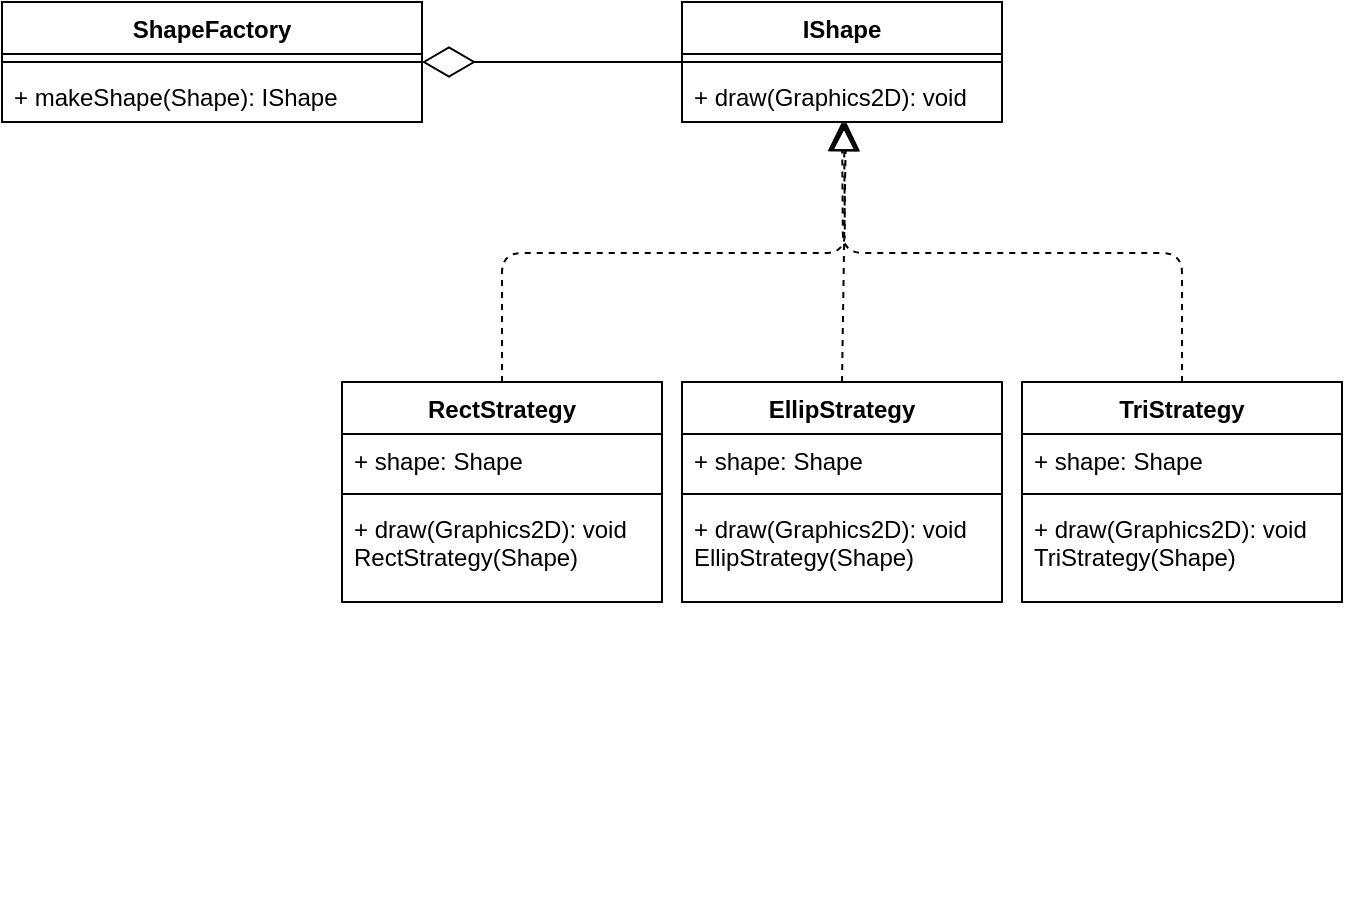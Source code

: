 <mxfile version="13.6.10" type="github">
  <diagram id="8zaRXC0RMIAGMKoZq9Ca" name="Page-1">
    <mxGraphModel dx="1556" dy="803" grid="1" gridSize="10" guides="1" tooltips="1" connect="1" arrows="1" fold="1" page="1" pageScale="1" pageWidth="850" pageHeight="1100" math="0" shadow="0">
      <root>
        <mxCell id="0" />
        <mxCell id="1" parent="0" />
        <mxCell id="RW1JWZridw2d_8zNgihP-13" value="RectStrategy" style="swimlane;fontStyle=1;align=center;verticalAlign=top;childLayout=stackLayout;horizontal=1;startSize=26;horizontalStack=0;resizeParent=1;resizeParentMax=0;resizeLast=0;collapsible=1;marginBottom=0;" vertex="1" parent="1">
          <mxGeometry x="130" y="340" width="160" height="110" as="geometry" />
        </mxCell>
        <mxCell id="RW1JWZridw2d_8zNgihP-14" value="+ shape: Shape" style="text;strokeColor=none;fillColor=none;align=left;verticalAlign=top;spacingLeft=4;spacingRight=4;overflow=hidden;rotatable=0;points=[[0,0.5],[1,0.5]];portConstraint=eastwest;" vertex="1" parent="RW1JWZridw2d_8zNgihP-13">
          <mxGeometry y="26" width="160" height="26" as="geometry" />
        </mxCell>
        <mxCell id="RW1JWZridw2d_8zNgihP-15" value="" style="line;strokeWidth=1;fillColor=none;align=left;verticalAlign=middle;spacingTop=-1;spacingLeft=3;spacingRight=3;rotatable=0;labelPosition=right;points=[];portConstraint=eastwest;" vertex="1" parent="RW1JWZridw2d_8zNgihP-13">
          <mxGeometry y="52" width="160" height="8" as="geometry" />
        </mxCell>
        <mxCell id="RW1JWZridw2d_8zNgihP-16" value="+ draw(Graphics2D): void&#xa;RectStrategy(Shape)" style="text;strokeColor=none;fillColor=none;align=left;verticalAlign=top;spacingLeft=4;spacingRight=4;overflow=hidden;rotatable=0;points=[[0,0.5],[1,0.5]];portConstraint=eastwest;" vertex="1" parent="RW1JWZridw2d_8zNgihP-13">
          <mxGeometry y="60" width="160" height="50" as="geometry" />
        </mxCell>
        <mxCell id="RW1JWZridw2d_8zNgihP-9" value="EllipStrategy" style="swimlane;fontStyle=1;align=center;verticalAlign=top;childLayout=stackLayout;horizontal=1;startSize=26;horizontalStack=0;resizeParent=1;resizeParentMax=0;resizeLast=0;collapsible=1;marginBottom=0;" vertex="1" parent="1">
          <mxGeometry x="300" y="340" width="160" height="110" as="geometry" />
        </mxCell>
        <mxCell id="RW1JWZridw2d_8zNgihP-10" value="+ shape: Shape" style="text;strokeColor=none;fillColor=none;align=left;verticalAlign=top;spacingLeft=4;spacingRight=4;overflow=hidden;rotatable=0;points=[[0,0.5],[1,0.5]];portConstraint=eastwest;" vertex="1" parent="RW1JWZridw2d_8zNgihP-9">
          <mxGeometry y="26" width="160" height="26" as="geometry" />
        </mxCell>
        <mxCell id="RW1JWZridw2d_8zNgihP-11" value="" style="line;strokeWidth=1;fillColor=none;align=left;verticalAlign=middle;spacingTop=-1;spacingLeft=3;spacingRight=3;rotatable=0;labelPosition=right;points=[];portConstraint=eastwest;" vertex="1" parent="RW1JWZridw2d_8zNgihP-9">
          <mxGeometry y="52" width="160" height="8" as="geometry" />
        </mxCell>
        <mxCell id="RW1JWZridw2d_8zNgihP-12" value="+ draw(Graphics2D): void&#xa;EllipStrategy(Shape)" style="text;strokeColor=none;fillColor=none;align=left;verticalAlign=top;spacingLeft=4;spacingRight=4;overflow=hidden;rotatable=0;points=[[0,0.5],[1,0.5]];portConstraint=eastwest;" vertex="1" parent="RW1JWZridw2d_8zNgihP-9">
          <mxGeometry y="60" width="160" height="50" as="geometry" />
        </mxCell>
        <mxCell id="RW1JWZridw2d_8zNgihP-17" value="TriStrategy" style="swimlane;fontStyle=1;align=center;verticalAlign=top;childLayout=stackLayout;horizontal=1;startSize=26;horizontalStack=0;resizeParent=1;resizeParentMax=0;resizeLast=0;collapsible=1;marginBottom=0;" vertex="1" parent="1">
          <mxGeometry x="470" y="340" width="160" height="110" as="geometry" />
        </mxCell>
        <mxCell id="RW1JWZridw2d_8zNgihP-18" value="+ shape: Shape" style="text;strokeColor=none;fillColor=none;align=left;verticalAlign=top;spacingLeft=4;spacingRight=4;overflow=hidden;rotatable=0;points=[[0,0.5],[1,0.5]];portConstraint=eastwest;" vertex="1" parent="RW1JWZridw2d_8zNgihP-17">
          <mxGeometry y="26" width="160" height="26" as="geometry" />
        </mxCell>
        <mxCell id="RW1JWZridw2d_8zNgihP-19" value="" style="line;strokeWidth=1;fillColor=none;align=left;verticalAlign=middle;spacingTop=-1;spacingLeft=3;spacingRight=3;rotatable=0;labelPosition=right;points=[];portConstraint=eastwest;" vertex="1" parent="RW1JWZridw2d_8zNgihP-17">
          <mxGeometry y="52" width="160" height="8" as="geometry" />
        </mxCell>
        <mxCell id="RW1JWZridw2d_8zNgihP-20" value="+ draw(Graphics2D): void&#xa;TriStrategy(Shape)" style="text;strokeColor=none;fillColor=none;align=left;verticalAlign=top;spacingLeft=4;spacingRight=4;overflow=hidden;rotatable=0;points=[[0,0.5],[1,0.5]];portConstraint=eastwest;" vertex="1" parent="RW1JWZridw2d_8zNgihP-17">
          <mxGeometry y="60" width="160" height="50" as="geometry" />
        </mxCell>
        <mxCell id="RW1JWZridw2d_8zNgihP-1" value="ShapeFactory" style="swimlane;fontStyle=1;align=center;verticalAlign=top;childLayout=stackLayout;horizontal=1;startSize=26;horizontalStack=0;resizeParent=1;resizeParentMax=0;resizeLast=0;collapsible=1;marginBottom=0;" vertex="1" parent="1">
          <mxGeometry x="-40" y="150" width="210" height="60" as="geometry" />
        </mxCell>
        <mxCell id="RW1JWZridw2d_8zNgihP-3" value="" style="line;strokeWidth=1;fillColor=none;align=left;verticalAlign=middle;spacingTop=-1;spacingLeft=3;spacingRight=3;rotatable=0;labelPosition=right;points=[];portConstraint=eastwest;" vertex="1" parent="RW1JWZridw2d_8zNgihP-1">
          <mxGeometry y="26" width="210" height="8" as="geometry" />
        </mxCell>
        <mxCell id="RW1JWZridw2d_8zNgihP-4" value="+ makeShape(Shape): IShape" style="text;strokeColor=none;fillColor=none;align=left;verticalAlign=top;spacingLeft=4;spacingRight=4;overflow=hidden;rotatable=0;points=[[0,0.5],[1,0.5]];portConstraint=eastwest;" vertex="1" parent="RW1JWZridw2d_8zNgihP-1">
          <mxGeometry y="34" width="210" height="26" as="geometry" />
        </mxCell>
        <mxCell id="RW1JWZridw2d_8zNgihP-5" value="IShape" style="swimlane;fontStyle=1;align=center;verticalAlign=top;childLayout=stackLayout;horizontal=1;startSize=26;horizontalStack=0;resizeParent=1;resizeParentMax=0;resizeLast=0;collapsible=1;marginBottom=0;" vertex="1" parent="1">
          <mxGeometry x="300" y="150" width="160" height="60" as="geometry" />
        </mxCell>
        <mxCell id="RW1JWZridw2d_8zNgihP-7" value="" style="line;strokeWidth=1;fillColor=none;align=left;verticalAlign=middle;spacingTop=-1;spacingLeft=3;spacingRight=3;rotatable=0;labelPosition=right;points=[];portConstraint=eastwest;" vertex="1" parent="RW1JWZridw2d_8zNgihP-5">
          <mxGeometry y="26" width="160" height="8" as="geometry" />
        </mxCell>
        <mxCell id="RW1JWZridw2d_8zNgihP-8" value="+ draw(Graphics2D): void" style="text;strokeColor=none;fillColor=none;align=left;verticalAlign=top;spacingLeft=4;spacingRight=4;overflow=hidden;rotatable=0;points=[[0,0.5],[1,0.5]];portConstraint=eastwest;" vertex="1" parent="RW1JWZridw2d_8zNgihP-5">
          <mxGeometry y="34" width="160" height="26" as="geometry" />
        </mxCell>
        <mxCell id="RW1JWZridw2d_8zNgihP-21" value="" style="endArrow=diamondThin;endFill=0;endSize=24;html=1;entryX=1;entryY=0.5;entryDx=0;entryDy=0;exitX=0;exitY=0.5;exitDx=0;exitDy=0;" edge="1" parent="1" source="RW1JWZridw2d_8zNgihP-5" target="RW1JWZridw2d_8zNgihP-1">
          <mxGeometry width="160" relative="1" as="geometry">
            <mxPoint x="240" y="270" as="sourcePoint" />
            <mxPoint x="400" y="270" as="targetPoint" />
          </mxGeometry>
        </mxCell>
        <mxCell id="RW1JWZridw2d_8zNgihP-24" value="" style="endArrow=block;dashed=1;endFill=0;endSize=12;html=1;labelBackgroundColor=none;fontColor=none;exitX=0.5;exitY=0;exitDx=0;exitDy=0;" edge="1" parent="1" source="RW1JWZridw2d_8zNgihP-9">
          <mxGeometry width="160" relative="1" as="geometry">
            <mxPoint x="270" y="310" as="sourcePoint" />
            <mxPoint x="382" y="210" as="targetPoint" />
          </mxGeometry>
        </mxCell>
        <mxCell id="RW1JWZridw2d_8zNgihP-25" value="" style="endArrow=block;dashed=1;endFill=0;endSize=12;html=1;labelBackgroundColor=none;fontColor=none;exitX=0.5;exitY=0;exitDx=0;exitDy=0;edgeStyle=orthogonalEdgeStyle;" edge="1" parent="1" source="RW1JWZridw2d_8zNgihP-13">
          <mxGeometry width="160" relative="1" as="geometry">
            <mxPoint x="379" y="340" as="sourcePoint" />
            <mxPoint x="381" y="210" as="targetPoint" />
          </mxGeometry>
        </mxCell>
        <mxCell id="RW1JWZridw2d_8zNgihP-26" value="" style="endArrow=block;dashed=1;endFill=0;endSize=12;html=1;labelBackgroundColor=none;fontColor=none;exitX=0.5;exitY=0;exitDx=0;exitDy=0;edgeStyle=orthogonalEdgeStyle;" edge="1" parent="1" source="RW1JWZridw2d_8zNgihP-17">
          <mxGeometry width="160" relative="1" as="geometry">
            <mxPoint x="254" y="330" as="sourcePoint" />
            <mxPoint x="380" y="210" as="targetPoint" />
          </mxGeometry>
        </mxCell>
        <mxCell id="RW1JWZridw2d_8zNgihP-28" style="edgeStyle=orthogonalEdgeStyle;rounded=0;orthogonalLoop=1;jettySize=auto;html=0;exitX=0.5;exitY=1;exitDx=0;exitDy=0;labelBackgroundColor=none;endArrow=none;endFill=0;fontColor=none;" edge="1" parent="1">
          <mxGeometry relative="1" as="geometry">
            <mxPoint x="370" y="600" as="sourcePoint" />
            <mxPoint x="370" y="600" as="targetPoint" />
          </mxGeometry>
        </mxCell>
      </root>
    </mxGraphModel>
  </diagram>
</mxfile>
